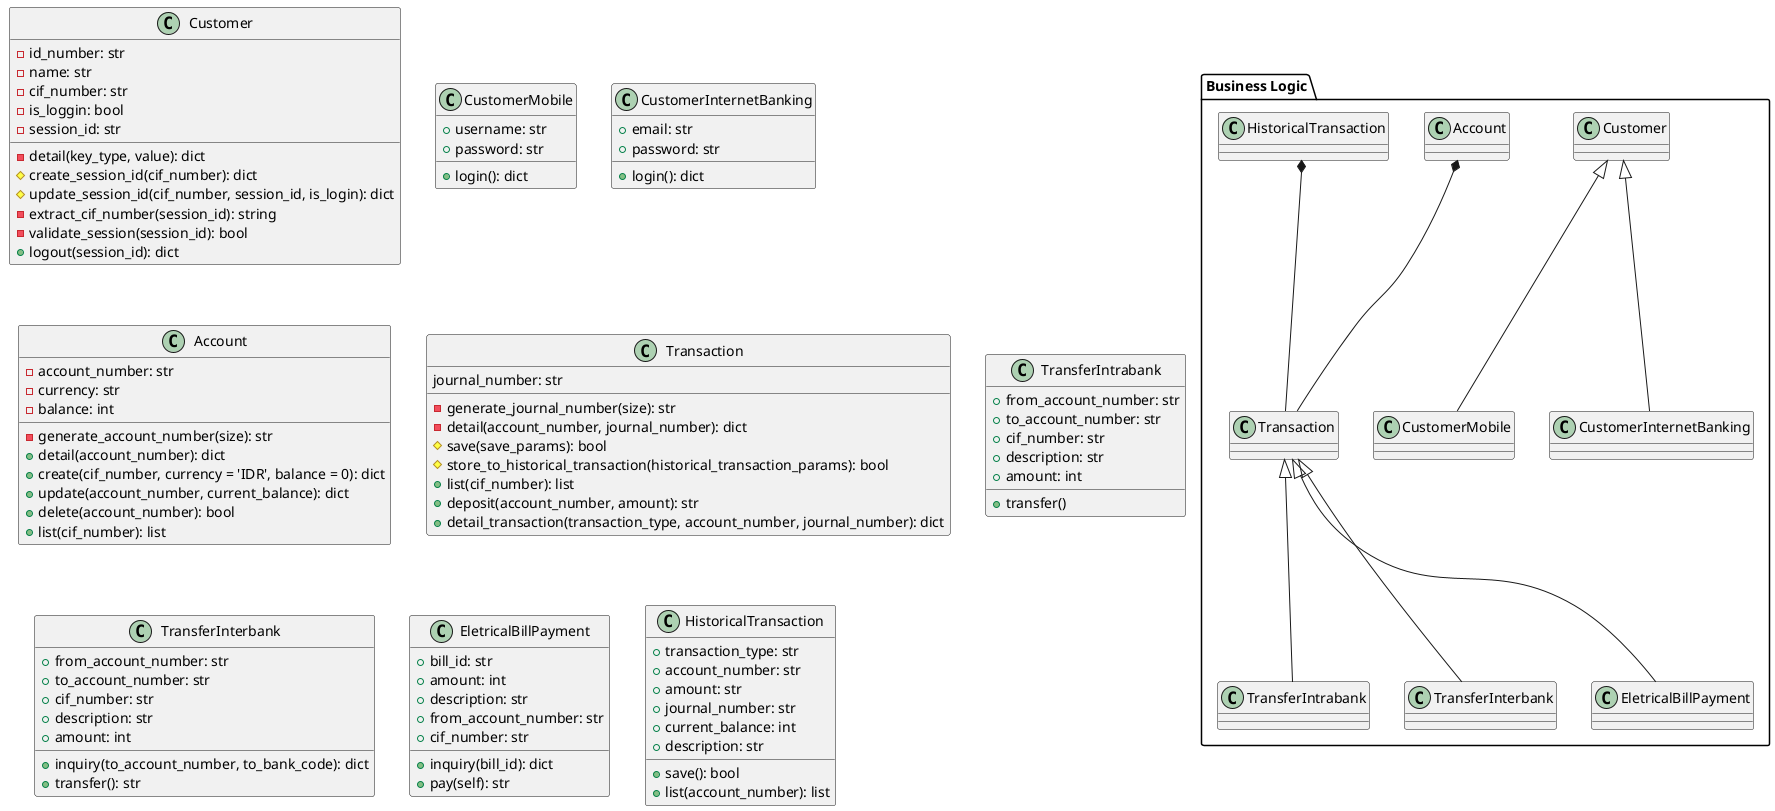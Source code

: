 @startuml
package "Business Logic"{
    Customer <|-- CustomerMobile
    Customer <|-- CustomerInternetBanking
    Transaction <|-- TransferIntrabank
    Transaction <|-- TransferInterbank
    Transaction <|-- EletricalBillPayment
    Account *-- Transaction
    HistoricalTransaction *-- Transaction 
} 

class Customer{
    - id_number: str
    - name: str
    - cif_number: str
    - is_loggin: bool
    - session_id: str

    - detail(key_type, value): dict
    # create_session_id(cif_number): dict
    # update_session_id(cif_number, session_id, is_login): dict
    - extract_cif_number(session_id): string
    - validate_session(session_id): bool
    + logout(session_id): dict
    
}

class CustomerMobile{
    + username: str
    + password: str
    + login(): dict
}

class CustomerInternetBanking{
    + email: str
    + password: str
    + login(): dict
}

class Account{
    - account_number: str
    - currency: str
    - balance: int
    - generate_account_number(size): str
    + detail(account_number): dict
    + create(cif_number, currency = 'IDR', balance = 0): dict
    + update(account_number, current_balance): dict
    + delete(account_number): bool
    + list(cif_number): list
}

class Transaction{
    journal_number: str
    - generate_journal_number(size): str
    - detail(account_number, journal_number): dict
    # save(save_params): bool
    # store_to_historical_transaction(historical_transaction_params): bool
    + list(cif_number): list
    + deposit(account_number, amount): str
    + detail_transaction(transaction_type, account_number, journal_number): dict
}

class TransferIntrabank{
    + from_account_number: str
    + to_account_number: str
    + cif_number: str
    + description: str
    + amount: int
    + transfer()
}

class TransferInterbank{
    + from_account_number: str
    + to_account_number: str
    + cif_number: str
    + description: str
    + amount: int
    + inquiry(to_account_number, to_bank_code): dict
    + transfer(): str
}

class EletricalBillPayment{
    + bill_id: str
    + amount: int
    + description: str
    + from_account_number: str
    + cif_number: str

    + inquiry(bill_id): dict
    + pay(self): str
}

class HistoricalTransaction{
    + transaction_type: str
    + account_number: str
    + amount: str
    + journal_number: str
    + current_balance: int
    + description: str

    + save(): bool
    + list(account_number): list
}
@enduml
